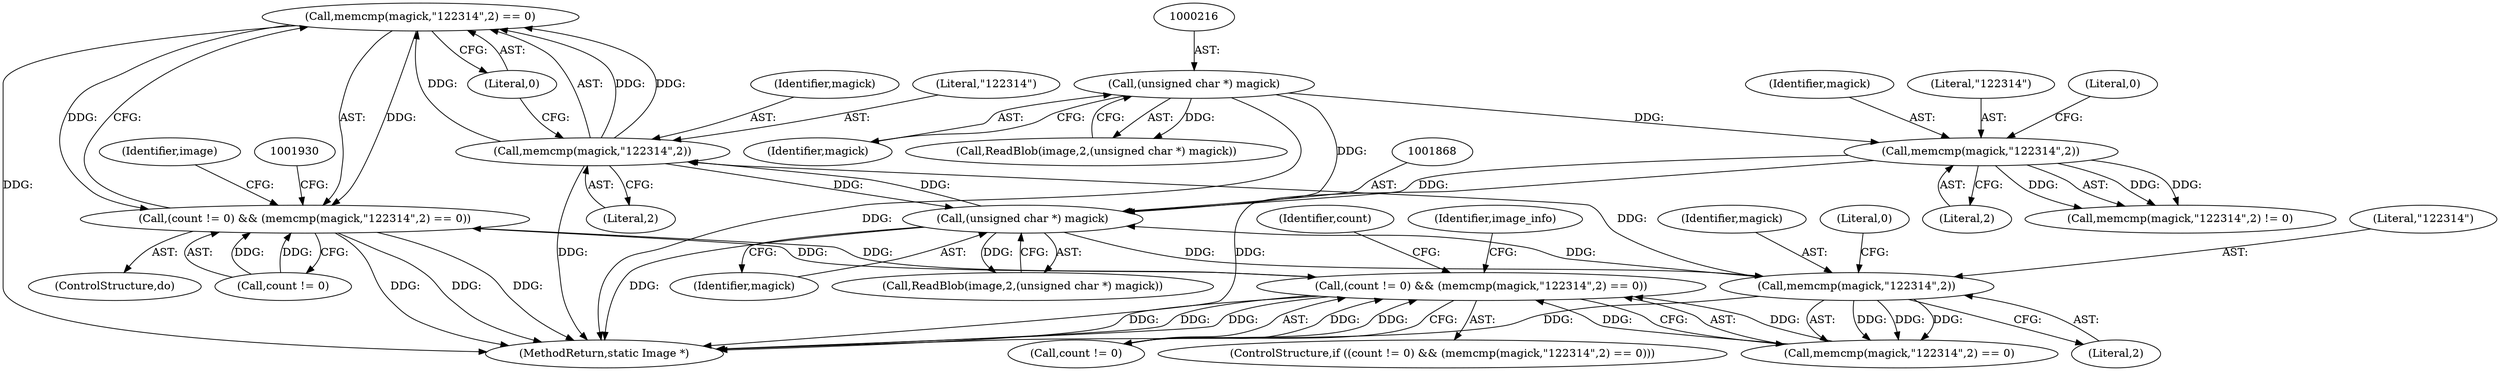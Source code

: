 digraph "0_ImageMagick_73fb0aac5b958521e1511e179ecc0ad49f70ebaf@API" {
"1001923" [label="(Call,memcmp(magick,\"\122\314\",2) == 0)"];
"1001924" [label="(Call,memcmp(magick,\"\122\314\",2))"];
"1001876" [label="(Call,memcmp(magick,\"\122\314\",2))"];
"1001867" [label="(Call,(unsigned char *) magick)"];
"1000224" [label="(Call,memcmp(magick,\"\122\314\",2))"];
"1000215" [label="(Call,(unsigned char *) magick)"];
"1001919" [label="(Call,(count != 0) && (memcmp(magick,\"\122\314\",2) == 0))"];
"1001871" [label="(Call,(count != 0) && (memcmp(magick,\"\122\314\",2) == 0))"];
"1000232" [label="(ControlStructure,do)"];
"1001867" [label="(Call,(unsigned char *) magick)"];
"1001921" [label="(Identifier,count)"];
"1000217" [label="(Identifier,magick)"];
"1001864" [label="(Call,ReadBlob(image,2,(unsigned char *) magick))"];
"1000224" [label="(Call,memcmp(magick,\"\122\314\",2))"];
"1000227" [label="(Literal,2)"];
"1001879" [label="(Literal,2)"];
"1000226" [label="(Literal,\"\122\314\")"];
"1000228" [label="(Literal,0)"];
"1001925" [label="(Identifier,magick)"];
"1001919" [label="(Call,(count != 0) && (memcmp(magick,\"\122\314\",2) == 0))"];
"1001872" [label="(Call,count != 0)"];
"1001869" [label="(Identifier,magick)"];
"1000215" [label="(Call,(unsigned char *) magick)"];
"1001936" [label="(MethodReturn,static Image *)"];
"1000212" [label="(Call,ReadBlob(image,2,(unsigned char *) magick))"];
"1000225" [label="(Identifier,magick)"];
"1001923" [label="(Call,memcmp(magick,\"\122\314\",2) == 0)"];
"1001871" [label="(Call,(count != 0) && (memcmp(magick,\"\122\314\",2) == 0))"];
"1001878" [label="(Literal,\"\122\314\")"];
"1001920" [label="(Call,count != 0)"];
"1000237" [label="(Identifier,image)"];
"1001877" [label="(Identifier,magick)"];
"1001928" [label="(Literal,0)"];
"1001924" [label="(Call,memcmp(magick,\"\122\314\",2))"];
"1000223" [label="(Call,memcmp(magick,\"\122\314\",2) != 0)"];
"1001870" [label="(ControlStructure,if ((count != 0) && (memcmp(magick,\"\122\314\",2) == 0)))"];
"1001926" [label="(Literal,\"\122\314\")"];
"1001876" [label="(Call,memcmp(magick,\"\122\314\",2))"];
"1001875" [label="(Call,memcmp(magick,\"\122\314\",2) == 0)"];
"1001880" [label="(Literal,0)"];
"1001883" [label="(Identifier,image_info)"];
"1001927" [label="(Literal,2)"];
"1001923" -> "1001919"  [label="AST: "];
"1001923" -> "1001928"  [label="CFG: "];
"1001924" -> "1001923"  [label="AST: "];
"1001928" -> "1001923"  [label="AST: "];
"1001919" -> "1001923"  [label="CFG: "];
"1001923" -> "1001936"  [label="DDG: "];
"1001923" -> "1001919"  [label="DDG: "];
"1001923" -> "1001919"  [label="DDG: "];
"1001924" -> "1001923"  [label="DDG: "];
"1001924" -> "1001923"  [label="DDG: "];
"1001924" -> "1001923"  [label="DDG: "];
"1001924" -> "1001927"  [label="CFG: "];
"1001925" -> "1001924"  [label="AST: "];
"1001926" -> "1001924"  [label="AST: "];
"1001927" -> "1001924"  [label="AST: "];
"1001928" -> "1001924"  [label="CFG: "];
"1001924" -> "1001936"  [label="DDG: "];
"1001924" -> "1001867"  [label="DDG: "];
"1001876" -> "1001924"  [label="DDG: "];
"1001867" -> "1001924"  [label="DDG: "];
"1001876" -> "1001875"  [label="AST: "];
"1001876" -> "1001879"  [label="CFG: "];
"1001877" -> "1001876"  [label="AST: "];
"1001878" -> "1001876"  [label="AST: "];
"1001879" -> "1001876"  [label="AST: "];
"1001880" -> "1001876"  [label="CFG: "];
"1001876" -> "1001936"  [label="DDG: "];
"1001876" -> "1001867"  [label="DDG: "];
"1001876" -> "1001875"  [label="DDG: "];
"1001876" -> "1001875"  [label="DDG: "];
"1001876" -> "1001875"  [label="DDG: "];
"1001867" -> "1001876"  [label="DDG: "];
"1001867" -> "1001864"  [label="AST: "];
"1001867" -> "1001869"  [label="CFG: "];
"1001868" -> "1001867"  [label="AST: "];
"1001869" -> "1001867"  [label="AST: "];
"1001864" -> "1001867"  [label="CFG: "];
"1001867" -> "1001936"  [label="DDG: "];
"1001867" -> "1001864"  [label="DDG: "];
"1000224" -> "1001867"  [label="DDG: "];
"1000215" -> "1001867"  [label="DDG: "];
"1000224" -> "1000223"  [label="AST: "];
"1000224" -> "1000227"  [label="CFG: "];
"1000225" -> "1000224"  [label="AST: "];
"1000226" -> "1000224"  [label="AST: "];
"1000227" -> "1000224"  [label="AST: "];
"1000228" -> "1000224"  [label="CFG: "];
"1000224" -> "1001936"  [label="DDG: "];
"1000224" -> "1000223"  [label="DDG: "];
"1000224" -> "1000223"  [label="DDG: "];
"1000224" -> "1000223"  [label="DDG: "];
"1000215" -> "1000224"  [label="DDG: "];
"1000215" -> "1000212"  [label="AST: "];
"1000215" -> "1000217"  [label="CFG: "];
"1000216" -> "1000215"  [label="AST: "];
"1000217" -> "1000215"  [label="AST: "];
"1000212" -> "1000215"  [label="CFG: "];
"1000215" -> "1001936"  [label="DDG: "];
"1000215" -> "1000212"  [label="DDG: "];
"1001919" -> "1000232"  [label="AST: "];
"1001919" -> "1001920"  [label="CFG: "];
"1001920" -> "1001919"  [label="AST: "];
"1000237" -> "1001919"  [label="CFG: "];
"1001930" -> "1001919"  [label="CFG: "];
"1001919" -> "1001936"  [label="DDG: "];
"1001919" -> "1001936"  [label="DDG: "];
"1001919" -> "1001936"  [label="DDG: "];
"1001919" -> "1001871"  [label="DDG: "];
"1001920" -> "1001919"  [label="DDG: "];
"1001920" -> "1001919"  [label="DDG: "];
"1001871" -> "1001919"  [label="DDG: "];
"1001871" -> "1001870"  [label="AST: "];
"1001871" -> "1001872"  [label="CFG: "];
"1001871" -> "1001875"  [label="CFG: "];
"1001872" -> "1001871"  [label="AST: "];
"1001875" -> "1001871"  [label="AST: "];
"1001921" -> "1001871"  [label="CFG: "];
"1001883" -> "1001871"  [label="CFG: "];
"1001871" -> "1001936"  [label="DDG: "];
"1001871" -> "1001936"  [label="DDG: "];
"1001871" -> "1001936"  [label="DDG: "];
"1001872" -> "1001871"  [label="DDG: "];
"1001872" -> "1001871"  [label="DDG: "];
"1001875" -> "1001871"  [label="DDG: "];
"1001875" -> "1001871"  [label="DDG: "];
}
